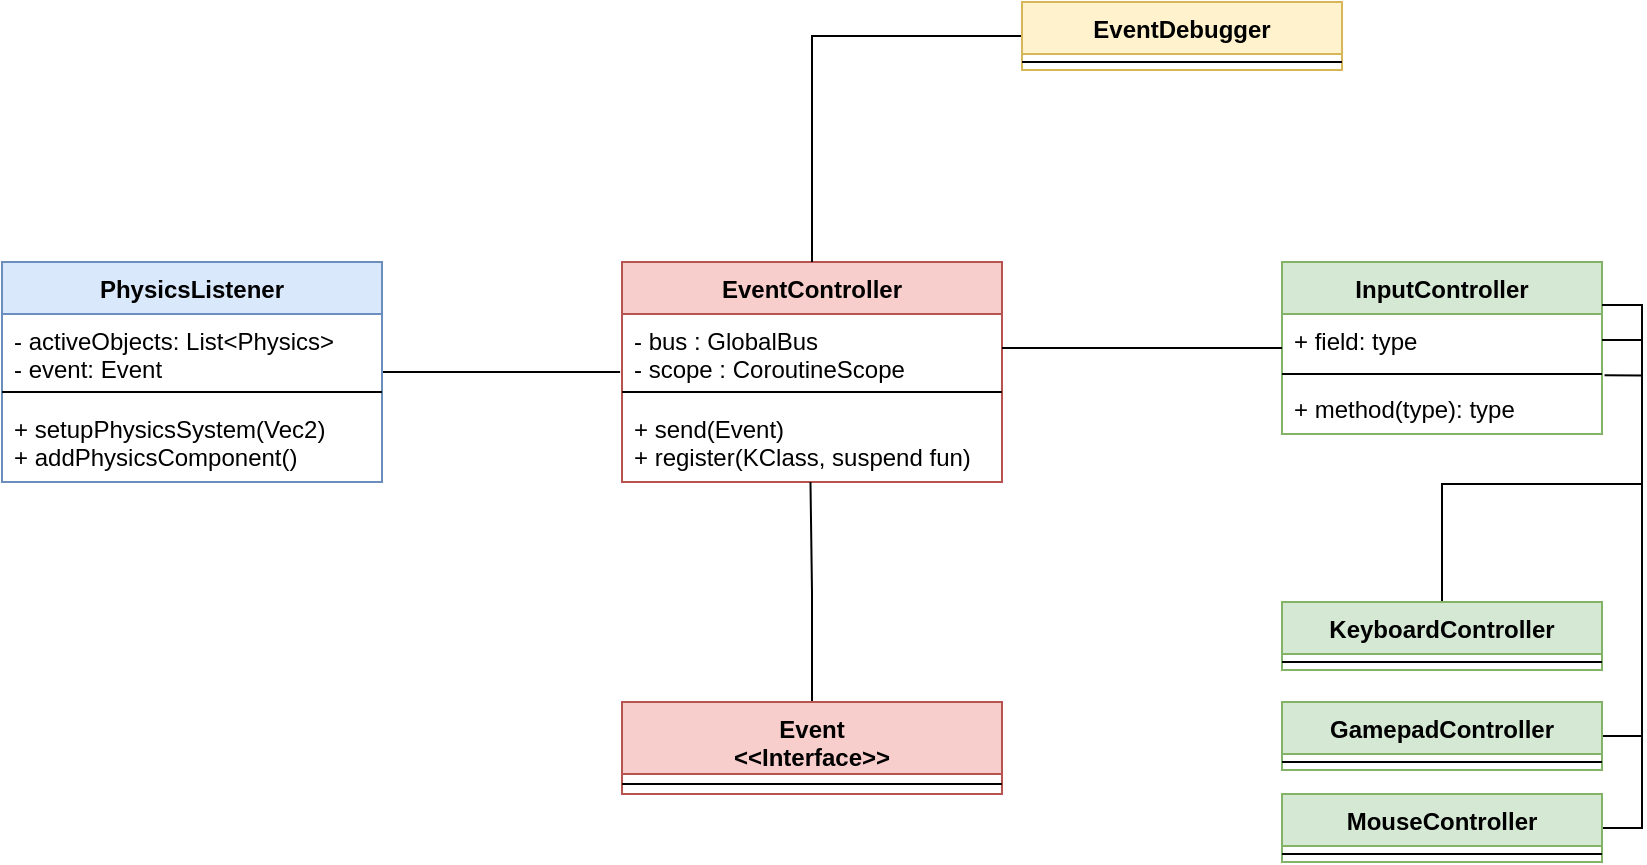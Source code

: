 <mxfile version="14.3.2" type="github">
  <diagram id="X7jb9b3zE5-qh8nfnlw-" name="Page-1">
    <mxGraphModel dx="2249" dy="763" grid="1" gridSize="10" guides="1" tooltips="1" connect="1" arrows="1" fold="1" page="1" pageScale="1" pageWidth="827" pageHeight="1169" math="0" shadow="0">
      <root>
        <mxCell id="0" />
        <mxCell id="1" parent="0" />
        <mxCell id="w0u_-q4YyYrNf1ZZ5IZc-1" value="EventController" style="swimlane;fontStyle=1;align=center;verticalAlign=top;childLayout=stackLayout;horizontal=1;startSize=26;horizontalStack=0;resizeParent=1;resizeParentMax=0;resizeLast=0;collapsible=1;marginBottom=0;fillColor=#f8cecc;strokeColor=#b85450;" parent="1" vertex="1">
          <mxGeometry x="260" y="290" width="190" height="110" as="geometry" />
        </mxCell>
        <mxCell id="w0u_-q4YyYrNf1ZZ5IZc-2" value="- bus : GlobalBus&#xa;- scope : CoroutineScope" style="text;strokeColor=none;fillColor=none;align=left;verticalAlign=top;spacingLeft=4;spacingRight=4;overflow=hidden;rotatable=0;points=[[0,0.5],[1,0.5]];portConstraint=eastwest;" parent="w0u_-q4YyYrNf1ZZ5IZc-1" vertex="1">
          <mxGeometry y="26" width="190" height="34" as="geometry" />
        </mxCell>
        <mxCell id="w0u_-q4YyYrNf1ZZ5IZc-3" value="" style="line;strokeWidth=1;fillColor=none;align=left;verticalAlign=middle;spacingTop=-1;spacingLeft=3;spacingRight=3;rotatable=0;labelPosition=right;points=[];portConstraint=eastwest;" parent="w0u_-q4YyYrNf1ZZ5IZc-1" vertex="1">
          <mxGeometry y="60" width="190" height="10" as="geometry" />
        </mxCell>
        <mxCell id="w0u_-q4YyYrNf1ZZ5IZc-4" value="+ send(Event)&#xa;+ register(KClass, suspend fun)" style="text;strokeColor=none;fillColor=none;align=left;verticalAlign=top;spacingLeft=4;spacingRight=4;overflow=hidden;rotatable=0;points=[[0,0.5],[1,0.5]];portConstraint=eastwest;" parent="w0u_-q4YyYrNf1ZZ5IZc-1" vertex="1">
          <mxGeometry y="70" width="190" height="40" as="geometry" />
        </mxCell>
        <mxCell id="w0u_-q4YyYrNf1ZZ5IZc-10" style="edgeStyle=orthogonalEdgeStyle;rounded=0;orthogonalLoop=1;jettySize=auto;html=1;exitX=0.5;exitY=0;exitDx=0;exitDy=0;entryX=0.496;entryY=1;entryDx=0;entryDy=0;entryPerimeter=0;endArrow=none;endFill=0;" parent="1" source="w0u_-q4YyYrNf1ZZ5IZc-5" target="w0u_-q4YyYrNf1ZZ5IZc-4" edge="1">
          <mxGeometry relative="1" as="geometry" />
        </mxCell>
        <mxCell id="w0u_-q4YyYrNf1ZZ5IZc-5" value="Event&#xa;&lt;&lt;Interface&gt;&gt;" style="swimlane;fontStyle=1;align=center;verticalAlign=top;childLayout=stackLayout;horizontal=1;startSize=36;horizontalStack=0;resizeParent=1;resizeParentMax=0;resizeLast=0;collapsible=1;marginBottom=0;fillColor=#f8cecc;strokeColor=#b85450;" parent="1" vertex="1">
          <mxGeometry x="260" y="510" width="190" height="46" as="geometry" />
        </mxCell>
        <mxCell id="w0u_-q4YyYrNf1ZZ5IZc-7" value="" style="line;strokeWidth=1;fillColor=none;align=left;verticalAlign=middle;spacingTop=-1;spacingLeft=3;spacingRight=3;rotatable=0;labelPosition=right;points=[];portConstraint=eastwest;" parent="w0u_-q4YyYrNf1ZZ5IZc-5" vertex="1">
          <mxGeometry y="36" width="190" height="10" as="geometry" />
        </mxCell>
        <mxCell id="w0u_-q4YyYrNf1ZZ5IZc-15" style="edgeStyle=orthogonalEdgeStyle;rounded=0;orthogonalLoop=1;jettySize=auto;html=1;exitX=0;exitY=0.5;exitDx=0;exitDy=0;entryX=0.5;entryY=0;entryDx=0;entryDy=0;endArrow=none;endFill=0;" parent="1" source="w0u_-q4YyYrNf1ZZ5IZc-11" target="w0u_-q4YyYrNf1ZZ5IZc-1" edge="1">
          <mxGeometry relative="1" as="geometry" />
        </mxCell>
        <mxCell id="w0u_-q4YyYrNf1ZZ5IZc-11" value="EventDebugger" style="swimlane;fontStyle=1;align=center;verticalAlign=top;childLayout=stackLayout;horizontal=1;startSize=26;horizontalStack=0;resizeParent=1;resizeParentMax=0;resizeLast=0;collapsible=1;marginBottom=0;fillColor=#fff2cc;strokeColor=#d6b656;" parent="1" vertex="1">
          <mxGeometry x="460" y="160" width="160" height="34" as="geometry" />
        </mxCell>
        <mxCell id="w0u_-q4YyYrNf1ZZ5IZc-13" value="" style="line;strokeWidth=1;fillColor=none;align=left;verticalAlign=middle;spacingTop=-1;spacingLeft=3;spacingRight=3;rotatable=0;labelPosition=right;points=[];portConstraint=eastwest;" parent="w0u_-q4YyYrNf1ZZ5IZc-11" vertex="1">
          <mxGeometry y="26" width="160" height="8" as="geometry" />
        </mxCell>
        <mxCell id="I_gqFSqUUuNn3sEIFGfj-1" value="InputController" style="swimlane;fontStyle=1;align=center;verticalAlign=top;childLayout=stackLayout;horizontal=1;startSize=26;horizontalStack=0;resizeParent=1;resizeParentMax=0;resizeLast=0;collapsible=1;marginBottom=0;fillColor=#d5e8d4;strokeColor=#82b366;" parent="1" vertex="1">
          <mxGeometry x="590" y="290" width="160" height="86" as="geometry" />
        </mxCell>
        <mxCell id="I_gqFSqUUuNn3sEIFGfj-2" value="+ field: type" style="text;strokeColor=none;fillColor=none;align=left;verticalAlign=top;spacingLeft=4;spacingRight=4;overflow=hidden;rotatable=0;points=[[0,0.5],[1,0.5]];portConstraint=eastwest;" parent="I_gqFSqUUuNn3sEIFGfj-1" vertex="1">
          <mxGeometry y="26" width="160" height="26" as="geometry" />
        </mxCell>
        <mxCell id="I_gqFSqUUuNn3sEIFGfj-3" value="" style="line;strokeWidth=1;fillColor=none;align=left;verticalAlign=middle;spacingTop=-1;spacingLeft=3;spacingRight=3;rotatable=0;labelPosition=right;points=[];portConstraint=eastwest;" parent="I_gqFSqUUuNn3sEIFGfj-1" vertex="1">
          <mxGeometry y="52" width="160" height="8" as="geometry" />
        </mxCell>
        <mxCell id="I_gqFSqUUuNn3sEIFGfj-4" value="+ method(type): type" style="text;strokeColor=none;fillColor=none;align=left;verticalAlign=top;spacingLeft=4;spacingRight=4;overflow=hidden;rotatable=0;points=[[0,0.5],[1,0.5]];portConstraint=eastwest;" parent="I_gqFSqUUuNn3sEIFGfj-1" vertex="1">
          <mxGeometry y="60" width="160" height="26" as="geometry" />
        </mxCell>
        <mxCell id="I_gqFSqUUuNn3sEIFGfj-15" style="edgeStyle=orthogonalEdgeStyle;rounded=0;orthogonalLoop=1;jettySize=auto;html=1;exitX=0.5;exitY=0;exitDx=0;exitDy=0;entryX=1;entryY=0.5;entryDx=0;entryDy=0;endArrow=none;endFill=0;" parent="1" source="I_gqFSqUUuNn3sEIFGfj-5" target="I_gqFSqUUuNn3sEIFGfj-2" edge="1">
          <mxGeometry relative="1" as="geometry" />
        </mxCell>
        <mxCell id="I_gqFSqUUuNn3sEIFGfj-5" value="KeyboardController" style="swimlane;fontStyle=1;align=center;verticalAlign=top;childLayout=stackLayout;horizontal=1;startSize=26;horizontalStack=0;resizeParent=1;resizeParentMax=0;resizeLast=0;collapsible=1;marginBottom=0;fillColor=#d5e8d4;strokeColor=#82b366;" parent="1" vertex="1">
          <mxGeometry x="590" y="460" width="160" height="34" as="geometry" />
        </mxCell>
        <mxCell id="I_gqFSqUUuNn3sEIFGfj-7" value="" style="line;strokeWidth=1;fillColor=none;align=left;verticalAlign=middle;spacingTop=-1;spacingLeft=3;spacingRight=3;rotatable=0;labelPosition=right;points=[];portConstraint=eastwest;" parent="I_gqFSqUUuNn3sEIFGfj-5" vertex="1">
          <mxGeometry y="26" width="160" height="8" as="geometry" />
        </mxCell>
        <mxCell id="I_gqFSqUUuNn3sEIFGfj-16" style="edgeStyle=orthogonalEdgeStyle;rounded=0;orthogonalLoop=1;jettySize=auto;html=1;exitX=1;exitY=0.5;exitDx=0;exitDy=0;entryX=1;entryY=0.25;entryDx=0;entryDy=0;endArrow=none;endFill=0;" parent="1" source="I_gqFSqUUuNn3sEIFGfj-9" target="I_gqFSqUUuNn3sEIFGfj-1" edge="1">
          <mxGeometry relative="1" as="geometry" />
        </mxCell>
        <mxCell id="I_gqFSqUUuNn3sEIFGfj-9" value="GamepadController" style="swimlane;fontStyle=1;align=center;verticalAlign=top;childLayout=stackLayout;horizontal=1;startSize=26;horizontalStack=0;resizeParent=1;resizeParentMax=0;resizeLast=0;collapsible=1;marginBottom=0;fillColor=#d5e8d4;strokeColor=#82b366;" parent="1" vertex="1">
          <mxGeometry x="590" y="510" width="160" height="34" as="geometry" />
        </mxCell>
        <mxCell id="I_gqFSqUUuNn3sEIFGfj-10" value="" style="line;strokeWidth=1;fillColor=none;align=left;verticalAlign=middle;spacingTop=-1;spacingLeft=3;spacingRight=3;rotatable=0;labelPosition=right;points=[];portConstraint=eastwest;" parent="I_gqFSqUUuNn3sEIFGfj-9" vertex="1">
          <mxGeometry y="26" width="160" height="8" as="geometry" />
        </mxCell>
        <mxCell id="I_gqFSqUUuNn3sEIFGfj-17" style="edgeStyle=orthogonalEdgeStyle;rounded=0;orthogonalLoop=1;jettySize=auto;html=1;exitX=1;exitY=0.5;exitDx=0;exitDy=0;entryX=1.008;entryY=-0.128;entryDx=0;entryDy=0;entryPerimeter=0;endArrow=none;endFill=0;" parent="1" source="I_gqFSqUUuNn3sEIFGfj-11" target="I_gqFSqUUuNn3sEIFGfj-4" edge="1">
          <mxGeometry relative="1" as="geometry" />
        </mxCell>
        <mxCell id="I_gqFSqUUuNn3sEIFGfj-11" value="MouseController" style="swimlane;fontStyle=1;align=center;verticalAlign=top;childLayout=stackLayout;horizontal=1;startSize=26;horizontalStack=0;resizeParent=1;resizeParentMax=0;resizeLast=0;collapsible=1;marginBottom=0;fillColor=#d5e8d4;strokeColor=#82b366;" parent="1" vertex="1">
          <mxGeometry x="590" y="556" width="160" height="34" as="geometry" />
        </mxCell>
        <mxCell id="I_gqFSqUUuNn3sEIFGfj-12" value="" style="line;strokeWidth=1;fillColor=none;align=left;verticalAlign=middle;spacingTop=-1;spacingLeft=3;spacingRight=3;rotatable=0;labelPosition=right;points=[];portConstraint=eastwest;" parent="I_gqFSqUUuNn3sEIFGfj-11" vertex="1">
          <mxGeometry y="26" width="160" height="8" as="geometry" />
        </mxCell>
        <mxCell id="I_gqFSqUUuNn3sEIFGfj-18" style="edgeStyle=orthogonalEdgeStyle;rounded=0;orthogonalLoop=1;jettySize=auto;html=1;exitX=1;exitY=0.5;exitDx=0;exitDy=0;endArrow=none;endFill=0;" parent="1" source="w0u_-q4YyYrNf1ZZ5IZc-2" target="I_gqFSqUUuNn3sEIFGfj-1" edge="1">
          <mxGeometry relative="1" as="geometry" />
        </mxCell>
        <mxCell id="WpnASqpmwnNqVq-CiVDO-6" style="edgeStyle=orthogonalEdgeStyle;rounded=0;orthogonalLoop=1;jettySize=auto;html=1;entryX=-0.005;entryY=0.853;entryDx=0;entryDy=0;entryPerimeter=0;endArrow=none;endFill=0;" edge="1" parent="1" source="WpnASqpmwnNqVq-CiVDO-1" target="w0u_-q4YyYrNf1ZZ5IZc-2">
          <mxGeometry relative="1" as="geometry" />
        </mxCell>
        <mxCell id="WpnASqpmwnNqVq-CiVDO-1" value="PhysicsListener" style="swimlane;fontStyle=1;align=center;verticalAlign=top;childLayout=stackLayout;horizontal=1;startSize=26;horizontalStack=0;resizeParent=1;resizeParentMax=0;resizeLast=0;collapsible=1;marginBottom=0;fillColor=#dae8fc;strokeColor=#6c8ebf;" vertex="1" parent="1">
          <mxGeometry x="-50" y="290" width="190" height="110" as="geometry" />
        </mxCell>
        <mxCell id="WpnASqpmwnNqVq-CiVDO-2" value="- activeObjects: List&lt;Physics&gt;&#xa;- event: Event&#xa;" style="text;strokeColor=none;fillColor=none;align=left;verticalAlign=top;spacingLeft=4;spacingRight=4;overflow=hidden;rotatable=0;points=[[0,0.5],[1,0.5]];portConstraint=eastwest;" vertex="1" parent="WpnASqpmwnNqVq-CiVDO-1">
          <mxGeometry y="26" width="190" height="34" as="geometry" />
        </mxCell>
        <mxCell id="WpnASqpmwnNqVq-CiVDO-3" value="" style="line;strokeWidth=1;fillColor=none;align=left;verticalAlign=middle;spacingTop=-1;spacingLeft=3;spacingRight=3;rotatable=0;labelPosition=right;points=[];portConstraint=eastwest;" vertex="1" parent="WpnASqpmwnNqVq-CiVDO-1">
          <mxGeometry y="60" width="190" height="10" as="geometry" />
        </mxCell>
        <mxCell id="WpnASqpmwnNqVq-CiVDO-4" value="+ setupPhysicsSystem(Vec2)&#xa;+ addPhysicsComponent()&#xa;" style="text;strokeColor=none;fillColor=none;align=left;verticalAlign=top;spacingLeft=4;spacingRight=4;overflow=hidden;rotatable=0;points=[[0,0.5],[1,0.5]];portConstraint=eastwest;" vertex="1" parent="WpnASqpmwnNqVq-CiVDO-1">
          <mxGeometry y="70" width="190" height="40" as="geometry" />
        </mxCell>
      </root>
    </mxGraphModel>
  </diagram>
</mxfile>
